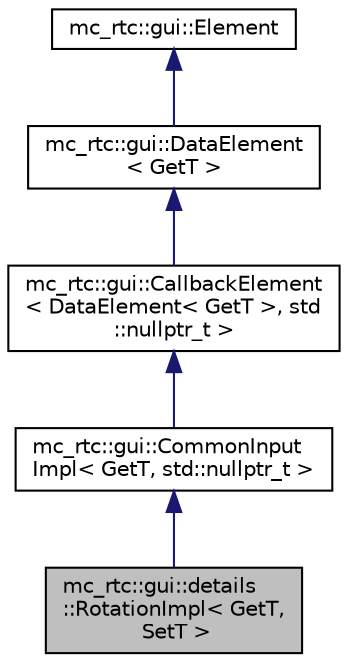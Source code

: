 digraph "mc_rtc::gui::details::RotationImpl&lt; GetT, SetT &gt;"
{
 // INTERACTIVE_SVG=YES
 // LATEX_PDF_SIZE
  edge [fontname="Helvetica",fontsize="10",labelfontname="Helvetica",labelfontsize="10"];
  node [fontname="Helvetica",fontsize="10",shape=record];
  Node1 [label="mc_rtc::gui::details\l::RotationImpl\< GetT,\l SetT \>",height=0.2,width=0.4,color="black", fillcolor="grey75", style="filled", fontcolor="black",tooltip=" "];
  Node2 -> Node1 [dir="back",color="midnightblue",fontsize="10",style="solid",fontname="Helvetica"];
  Node2 [label="mc_rtc::gui::CommonInput\lImpl\< GetT, std::nullptr_t \>",height=0.2,width=0.4,color="black", fillcolor="white", style="filled",URL="$structmc__rtc_1_1gui_1_1CommonInputImpl.html",tooltip=" "];
  Node3 -> Node2 [dir="back",color="midnightblue",fontsize="10",style="solid",fontname="Helvetica"];
  Node3 [label="mc_rtc::gui::CallbackElement\l\< DataElement\< GetT \>, std\l::nullptr_t \>",height=0.2,width=0.4,color="black", fillcolor="white", style="filled",URL="$structmc__rtc_1_1gui_1_1CallbackElement.html",tooltip=" "];
  Node4 -> Node3 [dir="back",color="midnightblue",fontsize="10",style="solid",fontname="Helvetica"];
  Node4 [label="mc_rtc::gui::DataElement\l\< GetT \>",height=0.2,width=0.4,color="black", fillcolor="white", style="filled",URL="$structmc__rtc_1_1gui_1_1DataElement.html",tooltip=" "];
  Node5 -> Node4 [dir="back",color="midnightblue",fontsize="10",style="solid",fontname="Helvetica"];
  Node5 [label="mc_rtc::gui::Element",height=0.2,width=0.4,color="black", fillcolor="white", style="filled",URL="$structmc__rtc_1_1gui_1_1Element.html",tooltip=" "];
}
